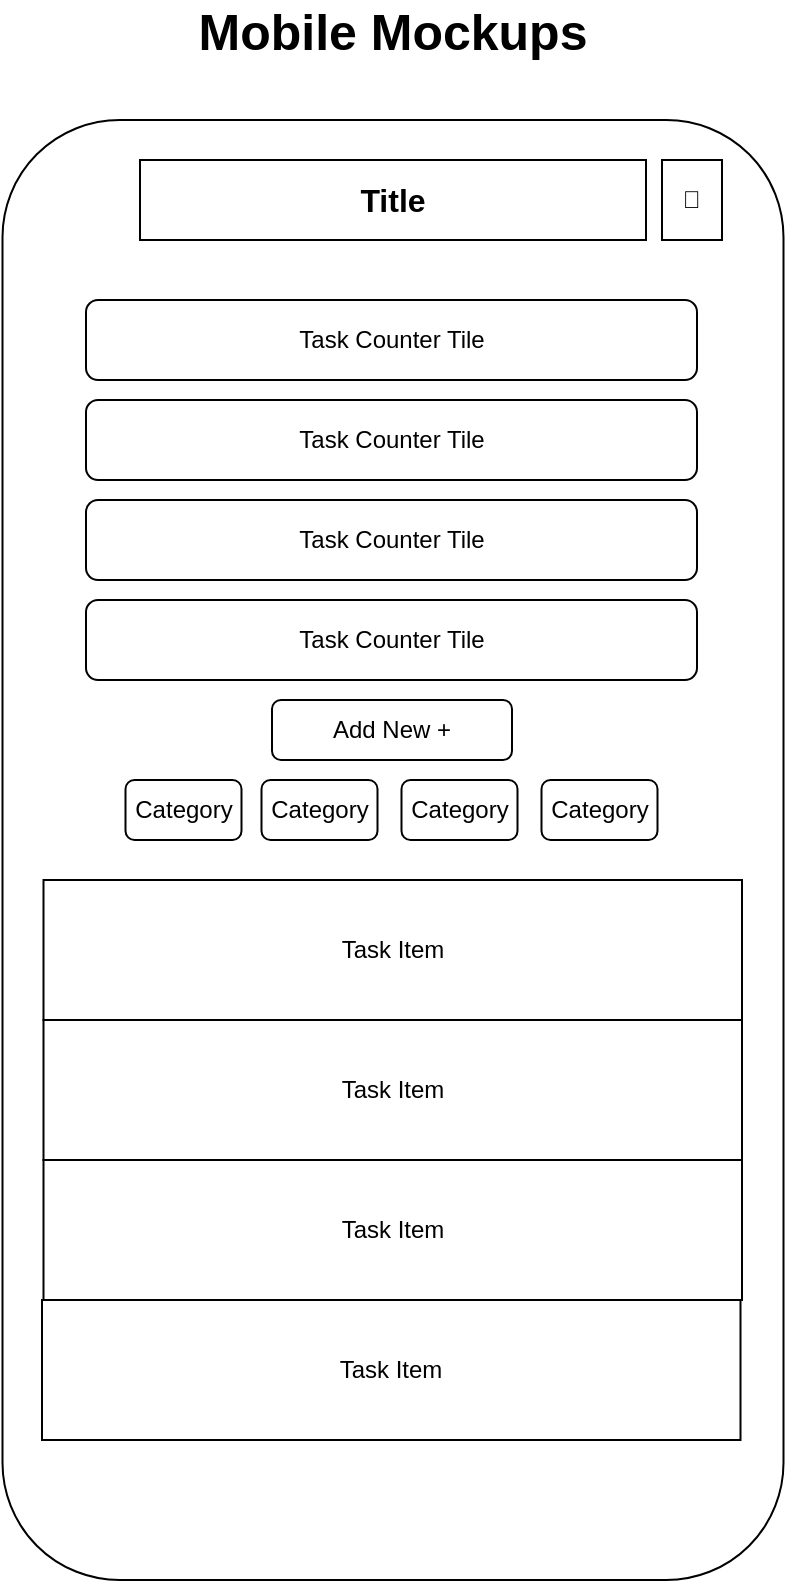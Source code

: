 <mxfile version="27.1.5" pages="3">
  <diagram name="Mobile" id="hzwYmzzX428fmtB1Y3jU">
    <mxGraphModel dx="1426" dy="751" grid="1" gridSize="10" guides="1" tooltips="1" connect="1" arrows="1" fold="1" page="1" pageScale="1" pageWidth="850" pageHeight="1100" math="0" shadow="0">
      <root>
        <mxCell id="0" />
        <mxCell id="1" parent="0" />
        <mxCell id="7abtj7w_kapVDoaKnFAP-2" value="Mobile Mockups" style="text;html=1;align=center;verticalAlign=middle;whiteSpace=wrap;rounded=0;fontStyle=1;fontSize=25;" vertex="1" parent="1">
          <mxGeometry x="278" y="20" width="295" height="30" as="geometry" />
        </mxCell>
        <mxCell id="7abtj7w_kapVDoaKnFAP-3" value="" style="rounded=1;whiteSpace=wrap;html=1;" vertex="1" parent="1">
          <mxGeometry x="230.25" y="80" width="390.5" height="730" as="geometry" />
        </mxCell>
        <mxCell id="kmGbCgVG9cMu7h3ZdVqm-1" value="Title" style="rounded=0;whiteSpace=wrap;html=1;fontStyle=1;fontSize=16;" vertex="1" parent="1">
          <mxGeometry x="299" y="100" width="253" height="40" as="geometry" />
        </mxCell>
        <mxCell id="WjZ6vlXZBNHlRW3xDsjk-1" value="Task Counter Tile" style="rounded=1;whiteSpace=wrap;html=1;" vertex="1" parent="1">
          <mxGeometry x="272" y="170" width="305.5" height="40" as="geometry" />
        </mxCell>
        <mxCell id="1PsfGw2J89TSO4er7JDJ-1" value="🌙" style="rounded=0;whiteSpace=wrap;html=1;" vertex="1" parent="1">
          <mxGeometry x="560" y="100" width="30" height="40" as="geometry" />
        </mxCell>
        <mxCell id="1PsfGw2J89TSO4er7JDJ-2" value="Task Counter Tile" style="rounded=1;whiteSpace=wrap;html=1;" vertex="1" parent="1">
          <mxGeometry x="272" y="220" width="305.5" height="40" as="geometry" />
        </mxCell>
        <mxCell id="1PsfGw2J89TSO4er7JDJ-3" value="Task Counter Tile" style="rounded=1;whiteSpace=wrap;html=1;" vertex="1" parent="1">
          <mxGeometry x="272" y="270" width="305.5" height="40" as="geometry" />
        </mxCell>
        <mxCell id="1PsfGw2J89TSO4er7JDJ-4" value="Task Counter Tile" style="rounded=1;whiteSpace=wrap;html=1;" vertex="1" parent="1">
          <mxGeometry x="272" y="320" width="305.5" height="40" as="geometry" />
        </mxCell>
        <mxCell id="7cPv9bX0oiSSQP4nTm5O-1" value="Add New +" style="rounded=1;whiteSpace=wrap;html=1;" vertex="1" parent="1">
          <mxGeometry x="365" y="370" width="120" height="30" as="geometry" />
        </mxCell>
        <mxCell id="EJWIueMqOseeKwNqt6Kg-1" value="Category" style="rounded=1;whiteSpace=wrap;html=1;" vertex="1" parent="1">
          <mxGeometry x="291.75" y="410" width="58" height="30" as="geometry" />
        </mxCell>
        <mxCell id="EJWIueMqOseeKwNqt6Kg-2" value="Category" style="rounded=1;whiteSpace=wrap;html=1;" vertex="1" parent="1">
          <mxGeometry x="359.75" y="410" width="58" height="30" as="geometry" />
        </mxCell>
        <mxCell id="EJWIueMqOseeKwNqt6Kg-3" value="Category" style="rounded=1;whiteSpace=wrap;html=1;" vertex="1" parent="1">
          <mxGeometry x="429.75" y="410" width="58" height="30" as="geometry" />
        </mxCell>
        <mxCell id="EJWIueMqOseeKwNqt6Kg-4" value="Category" style="rounded=1;whiteSpace=wrap;html=1;" vertex="1" parent="1">
          <mxGeometry x="499.75" y="410" width="58" height="30" as="geometry" />
        </mxCell>
        <mxCell id="rEQcnIhuaKX3JJYW93c1-5" value="" style="group" vertex="1" connectable="0" parent="1">
          <mxGeometry x="250" y="460" width="350" height="280" as="geometry" />
        </mxCell>
        <mxCell id="rEQcnIhuaKX3JJYW93c1-1" value="Task Item" style="rounded=0;whiteSpace=wrap;html=1;" vertex="1" parent="rEQcnIhuaKX3JJYW93c1-5">
          <mxGeometry x="0.748" width="349.252" height="70" as="geometry" />
        </mxCell>
        <mxCell id="rEQcnIhuaKX3JJYW93c1-2" value="Task Item" style="rounded=0;whiteSpace=wrap;html=1;" vertex="1" parent="rEQcnIhuaKX3JJYW93c1-5">
          <mxGeometry x="0.748" y="70" width="349.252" height="70" as="geometry" />
        </mxCell>
        <mxCell id="rEQcnIhuaKX3JJYW93c1-3" value="Task Item" style="rounded=0;whiteSpace=wrap;html=1;" vertex="1" parent="rEQcnIhuaKX3JJYW93c1-5">
          <mxGeometry x="0.748" y="140" width="349.252" height="70" as="geometry" />
        </mxCell>
        <mxCell id="rEQcnIhuaKX3JJYW93c1-4" value="Task Item" style="rounded=0;whiteSpace=wrap;html=1;" vertex="1" parent="rEQcnIhuaKX3JJYW93c1-5">
          <mxGeometry y="210" width="349.252" height="70" as="geometry" />
        </mxCell>
      </root>
    </mxGraphModel>
  </diagram>
  <diagram name="Tablet" id="UVHK0nyytO8-7r1MGoG8">
    <mxGraphModel dx="1426" dy="751" grid="1" gridSize="10" guides="1" tooltips="1" connect="1" arrows="1" fold="1" page="1" pageScale="1" pageWidth="850" pageHeight="1100" math="0" shadow="0">
      <root>
        <mxCell id="iEpZ4ZREuf5aUzVg8xQG-0" />
        <mxCell id="iEpZ4ZREuf5aUzVg8xQG-1" parent="iEpZ4ZREuf5aUzVg8xQG-0" />
        <mxCell id="iEpZ4ZREuf5aUzVg8xQG-2" value="Tablet Mockups" style="text;html=1;align=center;verticalAlign=middle;whiteSpace=wrap;rounded=0;fontStyle=1;fontSize=25;" vertex="1" parent="iEpZ4ZREuf5aUzVg8xQG-1">
          <mxGeometry x="278" y="20" width="295" height="30" as="geometry" />
        </mxCell>
        <mxCell id="iEpZ4ZREuf5aUzVg8xQG-3" value="" style="rounded=1;whiteSpace=wrap;html=1;" vertex="1" parent="iEpZ4ZREuf5aUzVg8xQG-1">
          <mxGeometry x="130" y="80" width="589.75" height="730" as="geometry" />
        </mxCell>
        <mxCell id="0Y8lpOmMm5hWRZETw-Tt-0" value="Title" style="rounded=0;whiteSpace=wrap;html=1;fontStyle=1;fontSize=16;" vertex="1" parent="iEpZ4ZREuf5aUzVg8xQG-1">
          <mxGeometry x="273.88" y="90" width="302" height="40" as="geometry" />
        </mxCell>
        <mxCell id="0Y8lpOmMm5hWRZETw-Tt-1" value="Task Counter Tile" style="rounded=1;whiteSpace=wrap;html=1;" vertex="1" parent="iEpZ4ZREuf5aUzVg8xQG-1">
          <mxGeometry x="192.75" y="140" width="225.5" height="90" as="geometry" />
        </mxCell>
        <mxCell id="0Y8lpOmMm5hWRZETw-Tt-3" value="Task Counter Tile" style="rounded=1;whiteSpace=wrap;html=1;" vertex="1" parent="iEpZ4ZREuf5aUzVg8xQG-1">
          <mxGeometry x="192.75" y="240" width="224.88" height="90" as="geometry" />
        </mxCell>
        <mxCell id="0Y8lpOmMm5hWRZETw-Tt-5" value="" style="rounded=0;whiteSpace=wrap;html=1;" vertex="1" parent="iEpZ4ZREuf5aUzVg8xQG-1">
          <mxGeometry x="192.75" y="400" width="467.25" height="320" as="geometry" />
        </mxCell>
        <mxCell id="0Y8lpOmMm5hWRZETw-Tt-6" value="Task Counter Tile" style="rounded=1;whiteSpace=wrap;html=1;" vertex="1" parent="iEpZ4ZREuf5aUzVg8xQG-1">
          <mxGeometry x="432.75" y="140" width="225.5" height="90" as="geometry" />
        </mxCell>
        <mxCell id="0Y8lpOmMm5hWRZETw-Tt-7" value="Task Counter Tile" style="rounded=1;whiteSpace=wrap;html=1;" vertex="1" parent="iEpZ4ZREuf5aUzVg8xQG-1">
          <mxGeometry x="432.75" y="240" width="224.88" height="90" as="geometry" />
        </mxCell>
        <mxCell id="0Y8lpOmMm5hWRZETw-Tt-8" value="Add New +" style="rounded=1;whiteSpace=wrap;html=1;" vertex="1" parent="iEpZ4ZREuf5aUzVg8xQG-1">
          <mxGeometry x="192.75" y="350" width="120" height="30" as="geometry" />
        </mxCell>
        <mxCell id="0Y8lpOmMm5hWRZETw-Tt-9" value="Category" style="rounded=1;whiteSpace=wrap;html=1;" vertex="1" parent="iEpZ4ZREuf5aUzVg8xQG-1">
          <mxGeometry x="330" y="350" width="80" height="30" as="geometry" />
        </mxCell>
        <mxCell id="0Y8lpOmMm5hWRZETw-Tt-10" value="Category" style="rounded=1;whiteSpace=wrap;html=1;" vertex="1" parent="iEpZ4ZREuf5aUzVg8xQG-1">
          <mxGeometry x="418.25" y="350" width="80" height="30" as="geometry" />
        </mxCell>
        <mxCell id="0Y8lpOmMm5hWRZETw-Tt-11" value="Category" style="rounded=1;whiteSpace=wrap;html=1;" vertex="1" parent="iEpZ4ZREuf5aUzVg8xQG-1">
          <mxGeometry x="505.19" y="350" width="80" height="30" as="geometry" />
        </mxCell>
        <mxCell id="0Y8lpOmMm5hWRZETw-Tt-13" value="Category" style="rounded=1;whiteSpace=wrap;html=1;" vertex="1" parent="iEpZ4ZREuf5aUzVg8xQG-1">
          <mxGeometry x="590" y="350" width="80" height="30" as="geometry" />
        </mxCell>
        <mxCell id="0Y8lpOmMm5hWRZETw-Tt-14" value="Task Item" style="rounded=0;whiteSpace=wrap;html=1;" vertex="1" parent="iEpZ4ZREuf5aUzVg8xQG-1">
          <mxGeometry x="193" y="400" width="467" height="80" as="geometry" />
        </mxCell>
        <mxCell id="0Y8lpOmMm5hWRZETw-Tt-15" value="Task Item" style="rounded=0;whiteSpace=wrap;html=1;" vertex="1" parent="iEpZ4ZREuf5aUzVg8xQG-1">
          <mxGeometry x="193" y="480" width="467" height="80" as="geometry" />
        </mxCell>
        <mxCell id="0Y8lpOmMm5hWRZETw-Tt-16" value="Task Item" style="rounded=0;whiteSpace=wrap;html=1;" vertex="1" parent="iEpZ4ZREuf5aUzVg8xQG-1">
          <mxGeometry x="193" y="560" width="467" height="80" as="geometry" />
        </mxCell>
        <mxCell id="0Y8lpOmMm5hWRZETw-Tt-17" value="Task Item" style="rounded=0;whiteSpace=wrap;html=1;" vertex="1" parent="iEpZ4ZREuf5aUzVg8xQG-1">
          <mxGeometry x="192" y="640" width="467" height="80" as="geometry" />
        </mxCell>
        <mxCell id="0Y8lpOmMm5hWRZETw-Tt-18" value="🌙" style="rounded=0;whiteSpace=wrap;html=1;" vertex="1" parent="iEpZ4ZREuf5aUzVg8xQG-1">
          <mxGeometry x="590" y="90" width="40" height="40" as="geometry" />
        </mxCell>
      </root>
    </mxGraphModel>
  </diagram>
  <diagram name="PC" id="Nn5B2alxWtPJ5dc9SAW4">
    <mxGraphModel dx="1426" dy="751" grid="1" gridSize="10" guides="1" tooltips="1" connect="1" arrows="1" fold="1" page="1" pageScale="1" pageWidth="850" pageHeight="1100" math="0" shadow="0">
      <root>
        <mxCell id="UY29RiTlPbAwLnBQfcGN-0" />
        <mxCell id="UY29RiTlPbAwLnBQfcGN-1" parent="UY29RiTlPbAwLnBQfcGN-0" />
        <mxCell id="UY29RiTlPbAwLnBQfcGN-2" value="PC Mockups" style="text;html=1;align=center;verticalAlign=middle;whiteSpace=wrap;rounded=0;fontStyle=1;fontSize=25;" vertex="1" parent="UY29RiTlPbAwLnBQfcGN-1">
          <mxGeometry x="278" y="20" width="295" height="30" as="geometry" />
        </mxCell>
        <mxCell id="_PN8nSFhNODoXNpmjznc-1" value="" style="rounded=0;whiteSpace=wrap;html=1;" vertex="1" parent="UY29RiTlPbAwLnBQfcGN-1">
          <mxGeometry x="50" y="90" width="750" height="470" as="geometry" />
        </mxCell>
        <mxCell id="z9tjo1JR96bDoiTHpnIg-0" value="Title" style="rounded=0;whiteSpace=wrap;html=1;fontStyle=1;fontSize=16;" vertex="1" parent="UY29RiTlPbAwLnBQfcGN-1">
          <mxGeometry x="273.13" y="100" width="302" height="40" as="geometry" />
        </mxCell>
        <mxCell id="z9tjo1JR96bDoiTHpnIg-1" value="Task Counter Tile" style="rounded=1;whiteSpace=wrap;html=1;" vertex="1" parent="UY29RiTlPbAwLnBQfcGN-1">
          <mxGeometry x="87.88" y="150" width="159.5" height="110" as="geometry" />
        </mxCell>
        <mxCell id="z9tjo1JR96bDoiTHpnIg-5" value="🌙" style="rounded=0;whiteSpace=wrap;html=1;" vertex="1" parent="UY29RiTlPbAwLnBQfcGN-1">
          <mxGeometry x="589.25" y="100" width="40" height="40" as="geometry" />
        </mxCell>
        <mxCell id="z9tjo1JR96bDoiTHpnIg-9" value="Task Counter Tile" style="rounded=1;whiteSpace=wrap;html=1;" vertex="1" parent="UY29RiTlPbAwLnBQfcGN-1">
          <mxGeometry x="257.88" y="150" width="159.5" height="110" as="geometry" />
        </mxCell>
        <mxCell id="z9tjo1JR96bDoiTHpnIg-10" value="Task Counter Tile" style="rounded=1;whiteSpace=wrap;html=1;" vertex="1" parent="UY29RiTlPbAwLnBQfcGN-1">
          <mxGeometry x="427.88" y="150" width="159.5" height="110" as="geometry" />
        </mxCell>
        <mxCell id="z9tjo1JR96bDoiTHpnIg-11" value="Task Counter Tile" style="rounded=1;whiteSpace=wrap;html=1;" vertex="1" parent="UY29RiTlPbAwLnBQfcGN-1">
          <mxGeometry x="600.88" y="150" width="159.5" height="110" as="geometry" />
        </mxCell>
        <mxCell id="A0wwaca5h7px0E5o4XwV-0" value="Add New +" style="rounded=1;whiteSpace=wrap;html=1;" vertex="1" parent="UY29RiTlPbAwLnBQfcGN-1">
          <mxGeometry x="91.57" y="280" width="152.12" height="40" as="geometry" />
        </mxCell>
        <mxCell id="A0wwaca5h7px0E5o4XwV-1" value="Category" style="rounded=1;whiteSpace=wrap;html=1;" vertex="1" parent="UY29RiTlPbAwLnBQfcGN-1">
          <mxGeometry x="650.38" y="280" width="110" height="40" as="geometry" />
        </mxCell>
        <mxCell id="ks5GFFtjBQE4E1GRbRx--0" value="Category" style="rounded=1;whiteSpace=wrap;html=1;" vertex="1" parent="UY29RiTlPbAwLnBQfcGN-1">
          <mxGeometry x="530" y="280" width="110" height="40" as="geometry" />
        </mxCell>
        <mxCell id="ks5GFFtjBQE4E1GRbRx--1" value="Category" style="rounded=1;whiteSpace=wrap;html=1;" vertex="1" parent="UY29RiTlPbAwLnBQfcGN-1">
          <mxGeometry x="410" y="280" width="110" height="40" as="geometry" />
        </mxCell>
        <mxCell id="ks5GFFtjBQE4E1GRbRx--2" value="Category" style="rounded=1;whiteSpace=wrap;html=1;" vertex="1" parent="UY29RiTlPbAwLnBQfcGN-1">
          <mxGeometry x="290" y="280" width="110" height="40" as="geometry" />
        </mxCell>
        <mxCell id="ks5GFFtjBQE4E1GRbRx--3" value="" style="rounded=1;whiteSpace=wrap;html=1;" vertex="1" parent="UY29RiTlPbAwLnBQfcGN-1">
          <mxGeometry x="92" y="330" width="668" height="60" as="geometry" />
        </mxCell>
        <mxCell id="xtYxlZZ_OBWmGL1jmRrv-0" value="" style="rounded=1;whiteSpace=wrap;html=1;" vertex="1" parent="UY29RiTlPbAwLnBQfcGN-1">
          <mxGeometry x="91" y="400" width="668" height="60" as="geometry" />
        </mxCell>
        <mxCell id="xtYxlZZ_OBWmGL1jmRrv-1" value="" style="rounded=1;whiteSpace=wrap;html=1;" vertex="1" parent="UY29RiTlPbAwLnBQfcGN-1">
          <mxGeometry x="92.38" y="470" width="668" height="60" as="geometry" />
        </mxCell>
      </root>
    </mxGraphModel>
  </diagram>
</mxfile>
